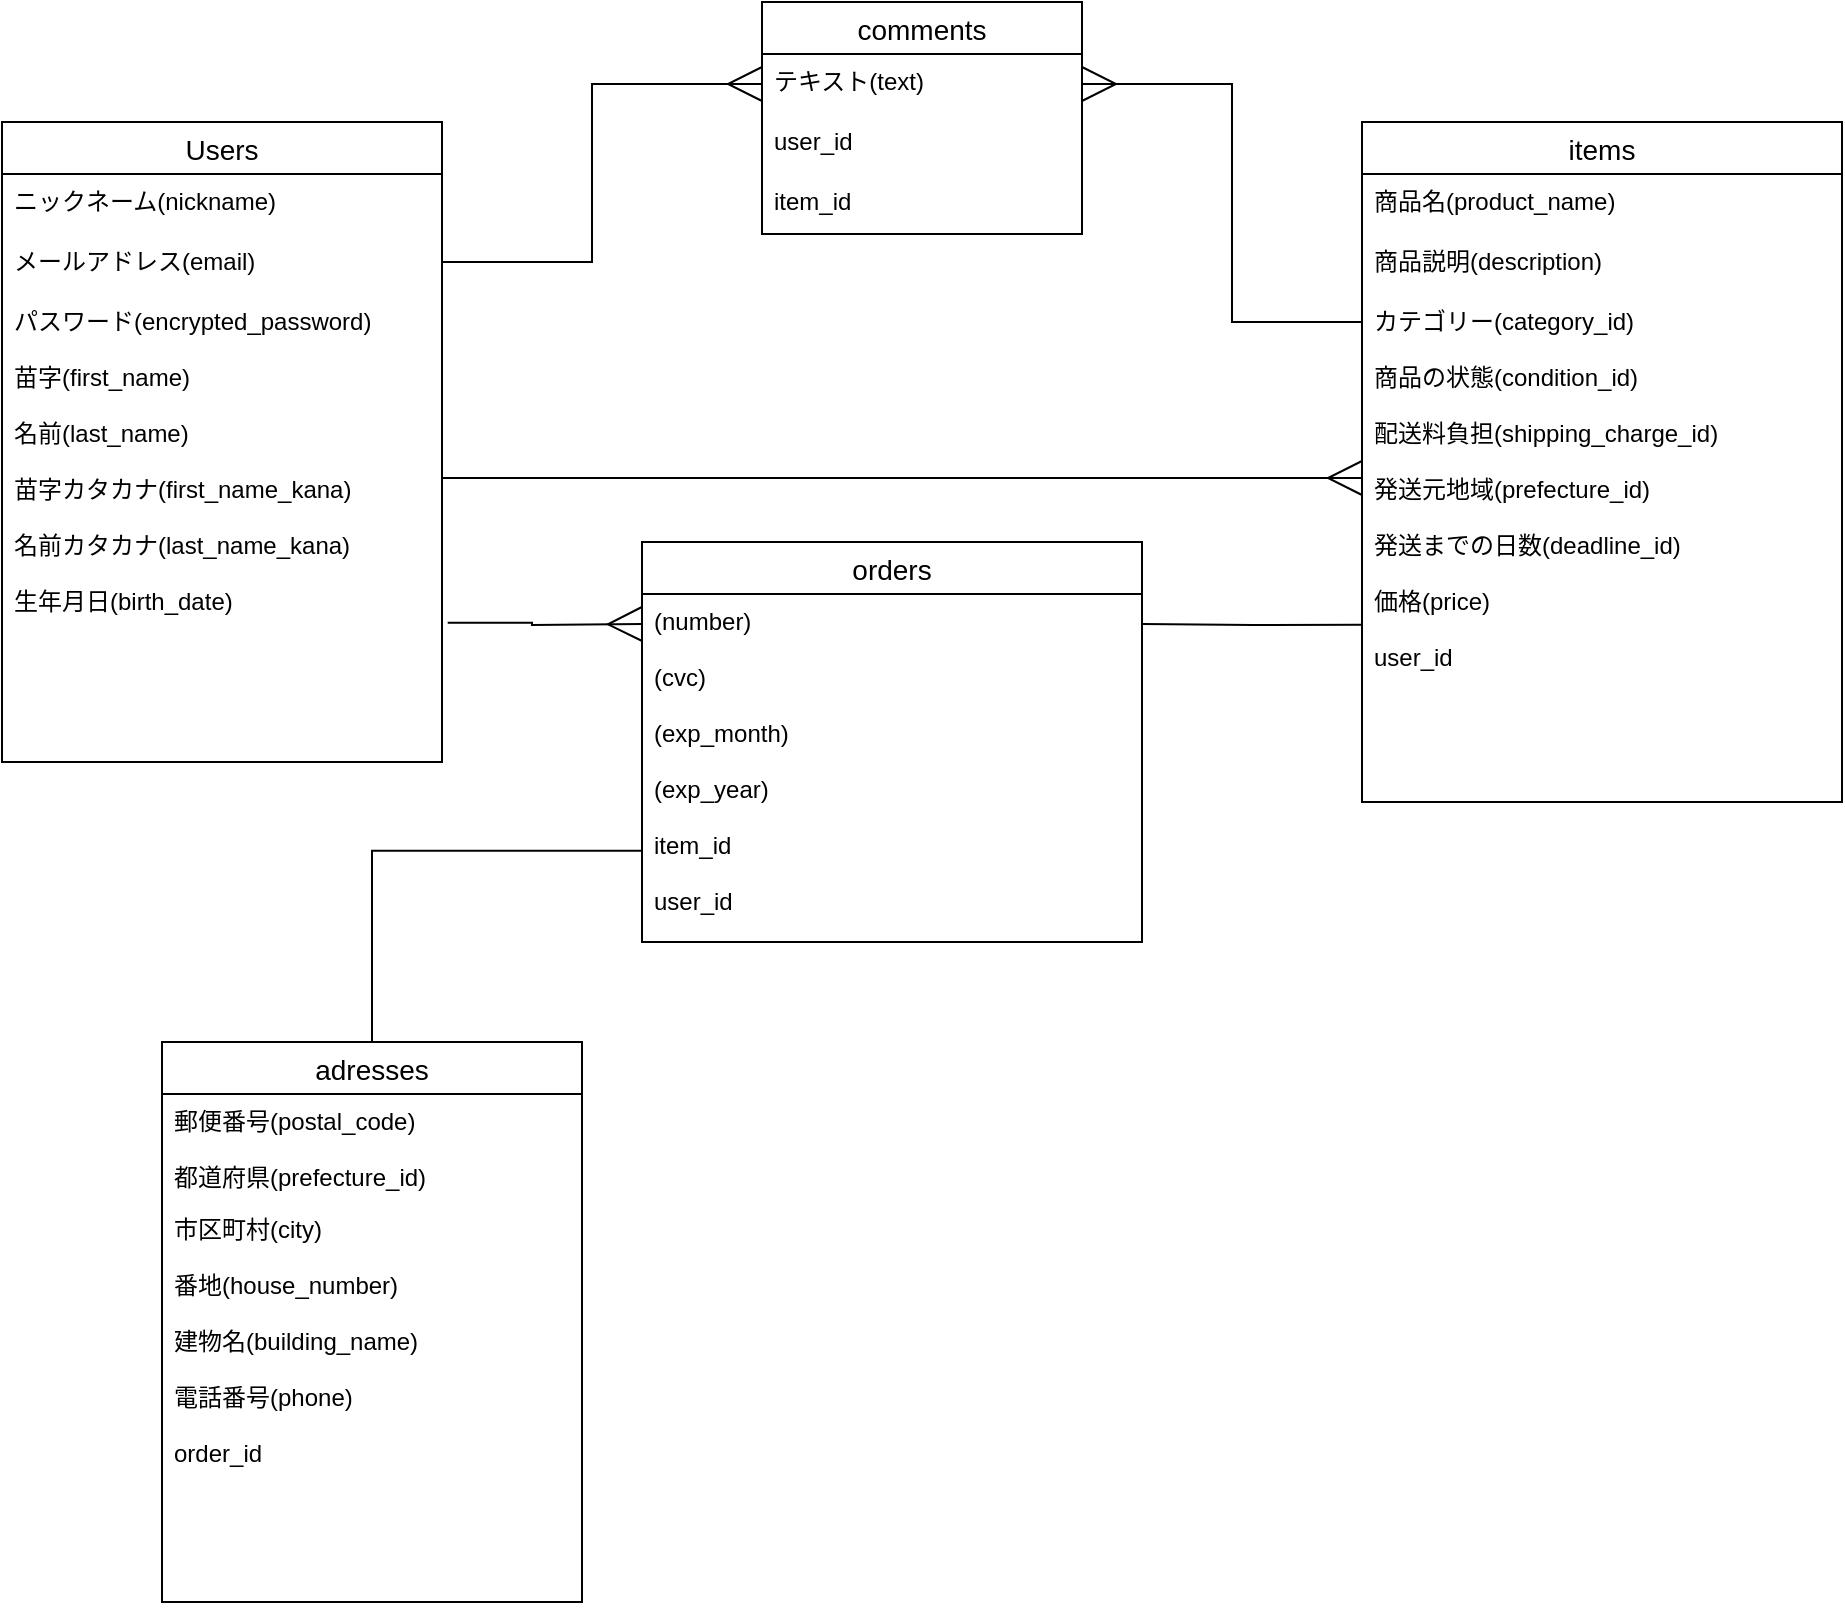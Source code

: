 <mxfile version="13.10.0" type="embed" pages="2">
    <diagram id="7_q23NRoJnD_yde4n6rs" name="ページ1">
        <mxGraphModel dx="1213" dy="882" grid="1" gridSize="10" guides="1" tooltips="1" connect="1" arrows="1" fold="1" page="1" pageScale="1" pageWidth="1169" pageHeight="1654" math="0" shadow="0">
            <root>
                <mxCell id="0"/>
                <mxCell id="1" parent="0"/>
                <mxCell id="158" value="Users" style="swimlane;fontStyle=0;childLayout=stackLayout;horizontal=1;startSize=26;horizontalStack=0;resizeParent=1;resizeParentMax=0;resizeLast=0;collapsible=1;marginBottom=0;align=center;fontSize=14;" parent="1" vertex="1">
                    <mxGeometry x="60" y="280" width="220" height="320" as="geometry"/>
                </mxCell>
                <mxCell id="159" value="ニックネーム(nickname)" style="text;strokeColor=none;fillColor=none;spacingLeft=4;spacingRight=4;overflow=hidden;rotatable=0;points=[[0,0.5],[1,0.5]];portConstraint=eastwest;fontSize=12;" parent="158" vertex="1">
                    <mxGeometry y="26" width="220" height="30" as="geometry"/>
                </mxCell>
                <mxCell id="160" value="メールアドレス(email)" style="text;strokeColor=none;fillColor=none;spacingLeft=4;spacingRight=4;overflow=hidden;rotatable=0;points=[[0,0.5],[1,0.5]];portConstraint=eastwest;fontSize=12;" parent="158" vertex="1">
                    <mxGeometry y="56" width="220" height="264" as="geometry"/>
                </mxCell>
                <mxCell id="162" value="items" style="swimlane;fontStyle=0;childLayout=stackLayout;horizontal=1;startSize=26;horizontalStack=0;resizeParent=1;resizeParentMax=0;resizeLast=0;collapsible=1;marginBottom=0;align=center;fontSize=14;" parent="1" vertex="1">
                    <mxGeometry x="740" y="280" width="240" height="340" as="geometry"/>
                </mxCell>
                <mxCell id="163" value="商品名(product_name)" style="text;strokeColor=none;fillColor=none;spacingLeft=4;spacingRight=4;overflow=hidden;rotatable=0;points=[[0,0.5],[1,0.5]];portConstraint=eastwest;fontSize=12;" parent="162" vertex="1">
                    <mxGeometry y="26" width="240" height="30" as="geometry"/>
                </mxCell>
                <mxCell id="164" value="商品説明(description)" style="text;strokeColor=none;fillColor=none;spacingLeft=4;spacingRight=4;overflow=hidden;rotatable=0;points=[[0,0.5],[1,0.5]];portConstraint=eastwest;fontSize=12;" parent="162" vertex="1">
                    <mxGeometry y="56" width="240" height="30" as="geometry"/>
                </mxCell>
                <mxCell id="165" value="カテゴリー(category_id)&#10;&#10;商品の状態(condition_id)&#10;　&#10;配送料負担(shipping_charge_id)&#10;&#10;発送元地域(prefecture_id)&#10;&#10;発送までの日数(deadline_id)&#10;&#10;価格(price)&#10;&#10;user_id&#10;&#10;" style="text;strokeColor=none;fillColor=none;spacingLeft=4;spacingRight=4;overflow=hidden;rotatable=0;points=[[0,0.5],[1,0.5]];portConstraint=eastwest;fontSize=12;" parent="162" vertex="1">
                    <mxGeometry y="86" width="240" height="254" as="geometry"/>
                </mxCell>
                <mxCell id="166" value="orders" style="swimlane;fontStyle=0;childLayout=stackLayout;horizontal=1;startSize=26;horizontalStack=0;resizeParent=1;resizeParentMax=0;resizeLast=0;collapsible=1;marginBottom=0;align=center;fontSize=14;" parent="1" vertex="1">
                    <mxGeometry x="380" y="490" width="250" height="200" as="geometry"/>
                </mxCell>
                <mxCell id="rqsNmN9Z8fDOWkWqr9eB-192" value="(number)&#10;&#10;(cvc)&#10;&#10;(exp_month)&#10;&#10;(exp_year)&#10;&#10;item_id&#10;&#10;user_id&#10;" style="text;strokeColor=none;fillColor=none;spacingLeft=4;spacingRight=4;overflow=hidden;rotatable=0;points=[[0,0.5],[1,0.5]];portConstraint=eastwest;fontSize=12;" parent="166" vertex="1">
                    <mxGeometry y="26" width="250" height="174" as="geometry"/>
                </mxCell>
                <mxCell id="180" style="edgeStyle=orthogonalEdgeStyle;rounded=0;orthogonalLoop=1;jettySize=auto;html=1;exitX=0.5;exitY=0;exitDx=0;exitDy=0;entryX=-0.001;entryY=0.738;entryDx=0;entryDy=0;entryPerimeter=0;endArrow=none;endFill=0;" edge="1" parent="1" source="170" target="rqsNmN9Z8fDOWkWqr9eB-192">
                    <mxGeometry relative="1" as="geometry"/>
                </mxCell>
                <mxCell id="170" value="adresses" style="swimlane;fontStyle=0;childLayout=stackLayout;horizontal=1;startSize=26;horizontalStack=0;resizeParent=1;resizeParentMax=0;resizeLast=0;collapsible=1;marginBottom=0;align=center;fontSize=14;" parent="1" vertex="1">
                    <mxGeometry x="140" y="740" width="210" height="280" as="geometry"/>
                </mxCell>
                <mxCell id="171" value="郵便番号(postal_code)&#10;&#10;都道府県(prefecture_id)" style="text;strokeColor=none;fillColor=none;spacingLeft=4;spacingRight=4;overflow=hidden;rotatable=0;points=[[0,0.5],[1,0.5]];portConstraint=eastwest;fontSize=12;" parent="170" vertex="1">
                    <mxGeometry y="26" width="210" height="254" as="geometry"/>
                </mxCell>
                <mxCell id="rqsNmN9Z8fDOWkWqr9eB-178" value="comments" style="swimlane;fontStyle=0;childLayout=stackLayout;horizontal=1;startSize=26;horizontalStack=0;resizeParent=1;resizeParentMax=0;resizeLast=0;collapsible=1;marginBottom=0;align=center;fontSize=14;" parent="1" vertex="1">
                    <mxGeometry x="440" y="220" width="160" height="116" as="geometry"/>
                </mxCell>
                <mxCell id="rqsNmN9Z8fDOWkWqr9eB-179" value="テキスト(text)&#10;" style="text;strokeColor=none;fillColor=none;spacingLeft=4;spacingRight=4;overflow=hidden;rotatable=0;points=[[0,0.5],[1,0.5]];portConstraint=eastwest;fontSize=12;" parent="rqsNmN9Z8fDOWkWqr9eB-178" vertex="1">
                    <mxGeometry y="26" width="160" height="30" as="geometry"/>
                </mxCell>
                <mxCell id="rqsNmN9Z8fDOWkWqr9eB-180" value="user_id" style="text;strokeColor=none;fillColor=none;spacingLeft=4;spacingRight=4;overflow=hidden;rotatable=0;points=[[0,0.5],[1,0.5]];portConstraint=eastwest;fontSize=12;" parent="rqsNmN9Z8fDOWkWqr9eB-178" vertex="1">
                    <mxGeometry y="56" width="160" height="30" as="geometry"/>
                </mxCell>
                <mxCell id="rqsNmN9Z8fDOWkWqr9eB-181" value="item_id" style="text;strokeColor=none;fillColor=none;spacingLeft=4;spacingRight=4;overflow=hidden;rotatable=0;points=[[0,0.5],[1,0.5]];portConstraint=eastwest;fontSize=12;" parent="rqsNmN9Z8fDOWkWqr9eB-178" vertex="1">
                    <mxGeometry y="86" width="160" height="30" as="geometry"/>
                </mxCell>
                <mxCell id="rqsNmN9Z8fDOWkWqr9eB-196" style="edgeStyle=orthogonalEdgeStyle;rounded=0;orthogonalLoop=1;jettySize=auto;html=1;entryX=0;entryY=0.5;entryDx=0;entryDy=0;endArrow=ERmany;endFill=0;endSize=15;" parent="1" target="rqsNmN9Z8fDOWkWqr9eB-179" edge="1">
                    <mxGeometry relative="1" as="geometry">
                        <mxPoint x="280" y="350" as="sourcePoint"/>
                        <Array as="points">
                            <mxPoint x="280" y="350"/>
                            <mxPoint x="355" y="350"/>
                            <mxPoint x="355" y="261"/>
                        </Array>
                    </mxGeometry>
                </mxCell>
                <mxCell id="rqsNmN9Z8fDOWkWqr9eB-197" style="edgeStyle=orthogonalEdgeStyle;rounded=0;orthogonalLoop=1;jettySize=auto;html=1;endArrow=ERmany;endFill=0;endSize=15;entryX=1;entryY=0.5;entryDx=0;entryDy=0;startArrow=none;startFill=0;startSize=15;" parent="1" target="rqsNmN9Z8fDOWkWqr9eB-179" edge="1">
                    <mxGeometry relative="1" as="geometry">
                        <mxPoint x="620" y="250" as="targetPoint"/>
                        <mxPoint x="740" y="380" as="sourcePoint"/>
                        <Array as="points">
                            <mxPoint x="740" y="380"/>
                            <mxPoint x="675" y="380"/>
                            <mxPoint x="675" y="261"/>
                        </Array>
                    </mxGeometry>
                </mxCell>
                <mxCell id="rqsNmN9Z8fDOWkWqr9eB-201" style="edgeStyle=orthogonalEdgeStyle;rounded=0;orthogonalLoop=1;jettySize=auto;html=1;exitX=1;exitY=0.5;exitDx=0;exitDy=0;startArrow=none;startFill=0;startSize=15;endArrow=ERmany;endFill=0;endSize=15;" parent="1" source="161" edge="1">
                    <mxGeometry relative="1" as="geometry">
                        <mxPoint x="740" y="458" as="targetPoint"/>
                        <Array as="points">
                            <mxPoint x="740" y="458"/>
                        </Array>
                    </mxGeometry>
                </mxCell>
                <mxCell id="174" style="edgeStyle=orthogonalEdgeStyle;rounded=0;orthogonalLoop=1;jettySize=auto;html=1;exitX=1;exitY=0.5;exitDx=0;exitDy=0;entryX=-0.001;entryY=0.651;entryDx=0;entryDy=0;entryPerimeter=0;endArrow=none;endFill=0;" parent="1" target="165" edge="1">
                    <mxGeometry relative="1" as="geometry">
                        <mxPoint x="630" y="531" as="sourcePoint"/>
                    </mxGeometry>
                </mxCell>
                <mxCell id="177" style="edgeStyle=orthogonalEdgeStyle;rounded=0;orthogonalLoop=1;jettySize=auto;html=1;exitX=0;exitY=0.5;exitDx=0;exitDy=0;entryX=1.013;entryY=0.734;entryDx=0;entryDy=0;entryPerimeter=0;endArrow=none;endFill=0;startArrow=ERmany;startFill=0;endSize=6;startSize=15;" parent="1" target="161" edge="1">
                    <mxGeometry relative="1" as="geometry">
                        <mxPoint x="380" y="531" as="sourcePoint"/>
                    </mxGeometry>
                </mxCell>
                <mxCell id="161" value="パスワード(encrypted_password)&#10;&#10;苗字(first_name)&#10;&#10;名前(last_name)&#10;&#10;苗字カタカナ(first_name_kana)&#10;&#10;名前カタカナ(last_name_kana)&#10;&#10;生年月日(birth_date)&#10;&#10;&#10;&#10;" style="text;strokeColor=none;fillColor=none;spacingLeft=4;spacingRight=4;overflow=hidden;rotatable=0;points=[[0,0.5],[1,0.5]];portConstraint=eastwest;fontSize=12;" parent="1" vertex="1">
                    <mxGeometry x="60" y="366" width="220" height="224" as="geometry"/>
                </mxCell>
                <mxCell id="173" value="市区町村(city)&#10;&#10;番地(house_number)&#10;&#10;建物名(building_name)&#10;&#10;電話番号(phone)&#10;&#10;order_id" style="text;strokeColor=none;fillColor=none;spacingLeft=4;spacingRight=4;overflow=hidden;rotatable=0;points=[[0,0.5],[1,0.5]];portConstraint=eastwest;fontSize=12;" parent="1" vertex="1">
                    <mxGeometry x="140" y="820" width="210" height="178" as="geometry"/>
                </mxCell>
            </root>
        </mxGraphModel>
    </diagram>
    <diagram id="uaZUtit5kD3gXaRy7_ST" name="ページ2">
        &#xa;        &#xa;        &#xa;        &#xa;        &#xa;&#xa;&#xa;&#xa;&#xa;
        <mxGraphModel dx="728" dy="529" grid="1" gridSize="10" guides="1" tooltips="1" connect="1" arrows="1" fold="1" page="1" pageScale="1" pageWidth="827" pageHeight="1169" math="0" shadow="0">
            &#xa;            &#xa;            &#xa;            &#xa;            &#xa;&#xa;&#xa;&#xa;&#xa;
            <root>
                &#xa;                &#xa;                &#xa;                &#xa;                &#xa;&#xa;&#xa;&#xa;&#xa;
                <mxCell id="P7Gg7d8KjyRy03c8anCD-0"/>
                &#xa;                &#xa;                &#xa;                &#xa;                &#xa;&#xa;&#xa;&#xa;&#xa;
                <mxCell id="P7Gg7d8KjyRy03c8anCD-1" parent="P7Gg7d8KjyRy03c8anCD-0"/>
                &#xa;                &#xa;                &#xa;                &#xa;                &#xa;&#xa;&#xa;&#xa;&#xa;
            </root>
            &#xa;            &#xa;            &#xa;            &#xa;            &#xa;&#xa;&#xa;&#xa;&#xa;
        </mxGraphModel>
        &#xa;        &#xa;        &#xa;        &#xa;        &#xa;&#xa;&#xa;&#xa;&#xa;
    </diagram>
</mxfile>